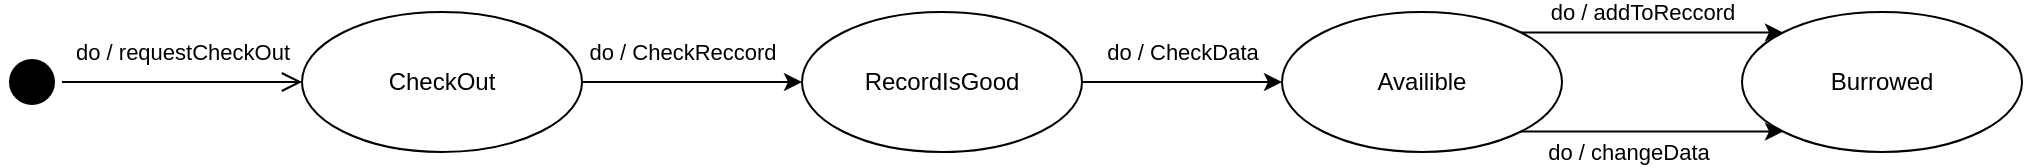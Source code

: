 <mxfile version="16.6.2" type="github">
  <diagram name="Page-1" id="58cdce13-f638-feb5-8d6f-7d28b1aa9fa0">
    <mxGraphModel dx="1209" dy="674" grid="0" gridSize="10" guides="1" tooltips="1" connect="1" arrows="1" fold="1" page="1" pageScale="1" pageWidth="1100" pageHeight="850" background="none" math="0" shadow="0">
      <root>
        <mxCell id="0" />
        <mxCell id="1" parent="0" />
        <mxCell id="382b91b5511bd0f7-1" value="" style="ellipse;html=1;shape=startState;fillColor=#000000;strokeColor=#000000;rounded=1;shadow=0;comic=0;labelBackgroundColor=none;fontFamily=Verdana;fontSize=12;fontColor=#000000;align=center;direction=south;" parent="1" vertex="1">
          <mxGeometry x="45" y="410" width="30" height="30" as="geometry" />
        </mxCell>
        <mxCell id="2a3bc250acf0617d-9" style="edgeStyle=orthogonalEdgeStyle;html=1;labelBackgroundColor=none;endArrow=open;endSize=8;strokeColor=#000000;fontFamily=Verdana;fontSize=12;align=left;" parent="1" source="382b91b5511bd0f7-1" target="Bf4Ump-B715ejyDr5O3p-3" edge="1">
          <mxGeometry relative="1" as="geometry" />
        </mxCell>
        <mxCell id="Bf4Ump-B715ejyDr5O3p-25" value="do / requestCheckOut" style="edgeLabel;html=1;align=center;verticalAlign=middle;resizable=0;points=[];" vertex="1" connectable="0" parent="2a3bc250acf0617d-9">
          <mxGeometry x="-0.68" y="2" relative="1" as="geometry">
            <mxPoint x="41" y="-13" as="offset" />
          </mxGeometry>
        </mxCell>
        <mxCell id="Bf4Ump-B715ejyDr5O3p-3" value="CheckOut" style="ellipse;whiteSpace=wrap;html=1;comic=0;strokeColor=#000000;" vertex="1" parent="1">
          <mxGeometry x="195" y="390" width="140" height="70" as="geometry" />
        </mxCell>
        <mxCell id="Bf4Ump-B715ejyDr5O3p-15" style="edgeStyle=orthogonalEdgeStyle;rounded=0;orthogonalLoop=1;jettySize=auto;html=1;exitX=1;exitY=0.5;exitDx=0;exitDy=0;entryX=0;entryY=0.5;entryDx=0;entryDy=0;strokeColor=#000000;" edge="1" parent="1" target="Bf4Ump-B715ejyDr5O3p-16" source="Bf4Ump-B715ejyDr5O3p-3">
          <mxGeometry relative="1" as="geometry">
            <mxPoint x="330" y="510" as="sourcePoint" />
          </mxGeometry>
        </mxCell>
        <mxCell id="Bf4Ump-B715ejyDr5O3p-16" value="RecordIsGood" style="ellipse;whiteSpace=wrap;html=1;comic=0;strokeColor=#000000;" vertex="1" parent="1">
          <mxGeometry x="445" y="390" width="140" height="70" as="geometry" />
        </mxCell>
        <mxCell id="Bf4Ump-B715ejyDr5O3p-17" style="edgeStyle=orthogonalEdgeStyle;rounded=0;orthogonalLoop=1;jettySize=auto;html=1;exitX=1;exitY=0.5;exitDx=0;exitDy=0;entryX=0;entryY=0.5;entryDx=0;entryDy=0;strokeColor=#000000;" edge="1" parent="1" source="Bf4Ump-B715ejyDr5O3p-16" target="Bf4Ump-B715ejyDr5O3p-18">
          <mxGeometry relative="1" as="geometry">
            <mxPoint x="320" y="435" as="sourcePoint" />
            <mxPoint x="810" y="590" as="targetPoint" />
          </mxGeometry>
        </mxCell>
        <mxCell id="Bf4Ump-B715ejyDr5O3p-22" style="edgeStyle=orthogonalEdgeStyle;rounded=0;orthogonalLoop=1;jettySize=auto;html=1;exitX=1;exitY=1;exitDx=0;exitDy=0;entryX=0;entryY=1;entryDx=0;entryDy=0;strokeColor=#000000;" edge="1" parent="1" source="Bf4Ump-B715ejyDr5O3p-18" target="Bf4Ump-B715ejyDr5O3p-21">
          <mxGeometry relative="1" as="geometry" />
        </mxCell>
        <mxCell id="Bf4Ump-B715ejyDr5O3p-23" style="edgeStyle=orthogonalEdgeStyle;rounded=0;orthogonalLoop=1;jettySize=auto;html=1;exitX=1;exitY=0;exitDx=0;exitDy=0;entryX=0;entryY=0;entryDx=0;entryDy=0;strokeColor=#000000;" edge="1" parent="1" source="Bf4Ump-B715ejyDr5O3p-18" target="Bf4Ump-B715ejyDr5O3p-21">
          <mxGeometry relative="1" as="geometry" />
        </mxCell>
        <mxCell id="Bf4Ump-B715ejyDr5O3p-18" value="Availible" style="ellipse;whiteSpace=wrap;html=1;comic=0;strokeColor=#000000;" vertex="1" parent="1">
          <mxGeometry x="685" y="390" width="140" height="70" as="geometry" />
        </mxCell>
        <mxCell id="Bf4Ump-B715ejyDr5O3p-21" value="Burrowed" style="ellipse;whiteSpace=wrap;html=1;comic=0;strokeColor=#000000;" vertex="1" parent="1">
          <mxGeometry x="915" y="390" width="140" height="70" as="geometry" />
        </mxCell>
        <mxCell id="Bf4Ump-B715ejyDr5O3p-26" value="do / CheckReccord" style="edgeLabel;html=1;align=center;verticalAlign=middle;resizable=0;points=[];" vertex="1" connectable="0" parent="1">
          <mxGeometry x="385" y="410" as="geometry" />
        </mxCell>
        <mxCell id="Bf4Ump-B715ejyDr5O3p-28" value="do / addToReccord" style="edgeLabel;html=1;align=center;verticalAlign=middle;resizable=0;points=[];" vertex="1" connectable="0" parent="1">
          <mxGeometry x="865" y="390" as="geometry" />
        </mxCell>
        <mxCell id="Bf4Ump-B715ejyDr5O3p-29" value="do / changeData" style="edgeLabel;html=1;align=center;verticalAlign=middle;resizable=0;points=[];" vertex="1" connectable="0" parent="1">
          <mxGeometry x="865" y="460" as="geometry">
            <mxPoint x="-7" as="offset" />
          </mxGeometry>
        </mxCell>
        <mxCell id="Bf4Ump-B715ejyDr5O3p-30" value="do / CheckData" style="edgeLabel;html=1;align=center;verticalAlign=middle;resizable=0;points=[];" vertex="1" connectable="0" parent="1">
          <mxGeometry x="635" y="410" as="geometry" />
        </mxCell>
      </root>
    </mxGraphModel>
  </diagram>
</mxfile>
